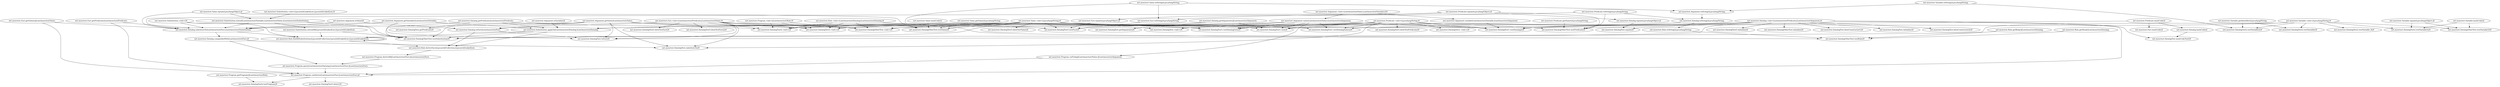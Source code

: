 digraph g {
	"net.mooctest.Value.equals(Ljava/lang/Object;)Z" -> "net.mooctest.Substitution.extend(Lnet/mooctest/Variable;Lnet/mooctest/Value;)Lnet/mooctest/Substitution;";
	"net.mooctest.Value.equals(Ljava/lang/Object;)Z" -> "net.mooctest.DatalogOtherTest.testValue()V";
	"net.mooctest.Value.equals(Ljava/lang/Object;)Z" -> "net.mooctest.Datalog.substituteTo(Lnet/mooctest/Fact;)Lnet/mooctest/Substitution;";
	"net.mooctest.Fact.<init>(Lnet/mooctest/Predicate;[Lnet/mooctest/Value;)V" -> "net.mooctest.DatalogTest.toFact()V";
	"net.mooctest.Fact.<init>(Lnet/mooctest/Predicate;[Lnet/mooctest/Value;)V" -> "net.mooctest.DatalogTest4.<init>()V";
	"net.mooctest.Fact.<init>(Lnet/mooctest/Predicate;[Lnet/mooctest/Value;)V" -> "net.mooctest.DatalogTest.substituteTo()V";
	"net.mooctest.Fact.<init>(Lnet/mooctest/Predicate;[Lnet/mooctest/Value;)V" -> "net.mooctest.DatalogTest5.<init>()V";
	"net.mooctest.Fact.<init>(Lnet/mooctest/Predicate;[Lnet/mooctest/Value;)V" -> "net.mooctest.DatalogOtherTest.<init>()V";
	"net.mooctest.Fact.<init>(Lnet/mooctest/Predicate;[Lnet/mooctest/Value;)V" -> "net.mooctest.DatalogTest5.blowTestFact()V";
	"net.mooctest.Fact.<init>(Lnet/mooctest/Predicate;[Lnet/mooctest/Value;)V" -> "net.mooctest.DatalogTest5.blowTestFact2()V";
	"net.mooctest.Fact.<init>(Lnet/mooctest/Predicate;[Lnet/mooctest/Value;)V" -> "net.mooctest.DatalogTest3.testFact()V";
	"net.mooctest.Fact.<init>(Lnet/mooctest/Predicate;[Lnet/mooctest/Value;)V" -> "net.mooctest.Datalog.toFact()Lnet/mooctest/Fact;";
	"net.mooctest.Variable.<init>(Ljava/lang/String;)V" -> "net.mooctest.DatalogOtherTest.testSubstitution()V";
	"net.mooctest.Variable.<init>(Ljava/lang/String;)V" -> "net.mooctest.DatalogOtherTest.testVariable3()V";
	"net.mooctest.Variable.<init>(Ljava/lang/String;)V" -> "net.mooctest.DatalogTest2.testVariable3()V";
	"net.mooctest.Variable.<init>(Ljava/lang/String;)V" -> "net.mooctest.DatalogTest2.testVariable()V";
	"net.mooctest.Variable.<init>(Ljava/lang/String;)V" -> "net.mooctest.DatalogTest2.testVariable_0()V";
	"net.mooctest.Variable.<init>(Ljava/lang/String;)V" -> "net.mooctest.DatalogTest2.testVariable2()V";
	"net.mooctest.Variable.<init>(Ljava/lang/String;)V" -> "net.mooctest.DatalogTest1.testDatalog2()V";
	"net.mooctest.Datalog.compatibleWith(Lnet/mooctest/Fact;)Z" -> "net.mooctest.DatalogTest.substituteTo()V";
	"net.mooctest.Datalog.compatibleWith(Lnet/mooctest/Fact;)Z" -> "net.mooctest.Program.query(Lnet/mooctest/Datalog;[Lnet/mooctest/Fact;)[Lnet/mooctest/Fact;";
	"net.mooctest.Datalog.substituteTo(Lnet/mooctest/Fact;)Lnet/mooctest/Substitution;" -> "net.mooctest.Rule.findAllSubstitutions(Ljava/util/Collection;Ljava/util/LinkedList;)Ljava/util/LinkedList;";
	"net.mooctest.Datalog.substituteTo(Lnet/mooctest/Fact;)Lnet/mooctest/Substitution;" -> "net.mooctest.Datalog.compatibleWith(Lnet/mooctest/Fact;)Z";
	"net.mooctest.Fact.equals(Ljava/lang/Object;)Z" -> "net.mooctest.DatalogTest3.testFact()V";
	"net.mooctest.Rule.<init>(Lnet/mooctest/Datalog;[Lnet/mooctest/Datalog;)V" -> "net.mooctest.DatalogTest4.<init>()V";
	"net.mooctest.Rule.<init>(Lnet/mooctest/Datalog;[Lnet/mooctest/Datalog;)V" -> "net.mooctest.DatalogTest5.<init>()V";
	"net.mooctest.Rule.<init>(Lnet/mooctest/Datalog;[Lnet/mooctest/Datalog;)V" -> "net.mooctest.DatalogOtherTest.<init>()V";
	"net.mooctest.Rule.<init>(Lnet/mooctest/Datalog;[Lnet/mooctest/Datalog;)V" -> "net.mooctest.DatalogOtherTest.testRule()V";
	"net.mooctest.Variable.hashCode()I" -> "net.mooctest.DatalogOtherTest.testVariable3()V";
	"net.mooctest.Variable.hashCode()I" -> "net.mooctest.DatalogTest2.testVariable3()V";
	"net.mooctest.Substitution.<init>()V" -> "net.mooctest.DatalogOtherTest.testSubstitution()V";
	"net.mooctest.Substitution.<init>()V" -> "net.mooctest.Rule.findAllSubstitutions(Ljava/util/Collection;Ljava/util/LinkedList;)Ljava/util/LinkedList;";
	"net.mooctest.Substitution.<init>()V" -> "net.mooctest.Datalog.substituteTo(Lnet/mooctest/Fact;)Lnet/mooctest/Substitution;";
	"net.mooctest.Fact.getValues()[Lnet/mooctest/Value;" -> "net.mooctest.Datalog.substituteTo(Lnet/mooctest/Fact;)Lnet/mooctest/Substitution;";
	"net.mooctest.Fact.getValues()[Lnet/mooctest/Value;" -> "net.mooctest.Program.canDerive(Lnet/mooctest/Fact;[Lnet/mooctest/Fact;)Z";
	"net.mooctest.Program.query(Lnet/mooctest/Datalog;[Lnet/mooctest/Fact;)[Lnet/mooctest/Fact;" -> "net.mooctest.Program.canDerive(Lnet/mooctest/Fact;[Lnet/mooctest/Fact;)Z";
	"net.mooctest.Rule.deriveOnce(Ljava/util/Collection;)Ljava/util/LinkedList;" -> "net.mooctest.Program.deriveAll([Lnet/mooctest/Fact;)[Lnet/mooctest/Fact;";
	"net.mooctest.Substitution.applyOn(Lnet/mooctest/Datalog;)Lnet/mooctest/Datalog;" -> "net.mooctest.DatalogOtherTest.testSubstitution()V";
	"net.mooctest.Substitution.applyOn(Lnet/mooctest/Datalog;)Lnet/mooctest/Datalog;" -> "net.mooctest.Rule.findAllSubstitutions(Ljava/util/Collection;Ljava/util/LinkedList;)Ljava/util/LinkedList;";
	"net.mooctest.Substitution.applyOn(Lnet/mooctest/Datalog;)Lnet/mooctest/Datalog;" -> "net.mooctest.Rule.deriveOnce(Ljava/util/Collection;)Ljava/util/LinkedList;";
	"net.mooctest.Value.hashCode()I" -> "net.mooctest.DatalogOtherTest.testValue()V";
	"net.mooctest.Argument.getVariable()Lnet/mooctest/Variable;" -> "net.mooctest.DatalogTest.toFact()V";
	"net.mooctest.Argument.getVariable()Lnet/mooctest/Variable;" -> "net.mooctest.Datalog.substituteTo(Lnet/mooctest/Fact;)Lnet/mooctest/Substitution;";
	"net.mooctest.Argument.getVariable()Lnet/mooctest/Variable;" -> "net.mooctest.Substitution.applyOn(Lnet/mooctest/Datalog;)Lnet/mooctest/Datalog;";
	"net.mooctest.Predicate.toString()Ljava/lang/String;" -> "net.mooctest.DatalogOtherTest.testPredicate()V";
	"net.mooctest.Predicate.toString()Ljava/lang/String;" -> "net.mooctest.Datalog.toString()Ljava/lang/String;";
	"net.mooctest.Predicate.toString()Ljava/lang/String;" -> "net.mooctest.Fact.toString()Ljava/lang/String;";
	"net.mooctest.Substitution.<init>(Ljava/util/LinkedList;Ljava/util/LinkedList;)V" -> "net.mooctest.Substitution.extend(Lnet/mooctest/Variable;Lnet/mooctest/Value;)Lnet/mooctest/Substitution;";
	"net.mooctest.Datalog.toString()Ljava/lang/String;" -> "net.mooctest.Rule.toString()Ljava/lang/String;";
	"net.mooctest.Datalog.toString()Ljava/lang/String;" -> "net.mooctest.DatalogTest1.testDatalog2()V";
	"net.mooctest.Predicate.equals(Ljava/lang/Object;)Z" -> "net.mooctest.DatalogOtherTest.testPredicate()V";
	"net.mooctest.Predicate.equals(Ljava/lang/Object;)Z" -> "net.mooctest.Datalog.equals(Ljava/lang/Object;)Z";
	"net.mooctest.Predicate.equals(Ljava/lang/Object;)Z" -> "net.mooctest.Datalog.substituteTo(Lnet/mooctest/Fact;)Lnet/mooctest/Substitution;";
	"net.mooctest.Predicate.equals(Ljava/lang/Object;)Z" -> "net.mooctest.Fact.equals(Ljava/lang/Object;)Z";
	"net.mooctest.Argument.variable(Lnet/mooctest/Variable;)Lnet/mooctest/Argument;" -> "net.mooctest.DatalogTest1.testDatalog2()V";
	"net.mooctest.Rule.getHead()Lnet/mooctest/Datalog;" -> "net.mooctest.DatalogOtherTest.testRule()V";
	"net.mooctest.Datalog.<init>(Lnet/mooctest/Predicate;[Lnet/mooctest/Argument;)V" -> "net.mooctest.DatalogTest5.initialize()V";
	"net.mooctest.Datalog.<init>(Lnet/mooctest/Predicate;[Lnet/mooctest/Argument;)V" -> "net.mooctest.DatalogOtherTest.initialize()V";
	"net.mooctest.Datalog.<init>(Lnet/mooctest/Predicate;[Lnet/mooctest/Argument;)V" -> "net.mooctest.DatalogTest.blowConstructor1()V";
	"net.mooctest.Datalog.<init>(Lnet/mooctest/Predicate;[Lnet/mooctest/Argument;)V" -> "net.mooctest.DatalogTest.hashCodeTest()V";
	"net.mooctest.Datalog.<init>(Lnet/mooctest/Predicate;[Lnet/mooctest/Argument;)V" -> "net.mooctest.Program.canDerive(Lnet/mooctest/Fact;[Lnet/mooctest/Fact;)Z";
	"net.mooctest.Datalog.<init>(Lnet/mooctest/Predicate;[Lnet/mooctest/Argument;)V" -> "net.mooctest.DatalogTest.toFact()V";
	"net.mooctest.Datalog.<init>(Lnet/mooctest/Predicate;[Lnet/mooctest/Argument;)V" -> "net.mooctest.DatalogTest1.testDatalogSames()V";
	"net.mooctest.Datalog.<init>(Lnet/mooctest/Predicate;[Lnet/mooctest/Argument;)V" -> "net.mooctest.DatalogTest1.testDatalogGets()V";
	"net.mooctest.Datalog.<init>(Lnet/mooctest/Predicate;[Lnet/mooctest/Argument;)V" -> "net.mooctest.DatalogTest.initialize()V";
	"net.mooctest.Datalog.<init>(Lnet/mooctest/Predicate;[Lnet/mooctest/Argument;)V" -> "net.mooctest.DatalogTest.blowConstructor2()V";
	"net.mooctest.Datalog.<init>(Lnet/mooctest/Predicate;[Lnet/mooctest/Argument;)V" -> "net.mooctest.DatalogTest.equals()V";
	"net.mooctest.Datalog.<init>(Lnet/mooctest/Predicate;[Lnet/mooctest/Argument;)V" -> "net.mooctest.DatalogTest1.test()V";
	"net.mooctest.Datalog.<init>(Lnet/mooctest/Predicate;[Lnet/mooctest/Argument;)V" -> "net.mooctest.DatalogTest1.testDatalog2()V";
	"net.mooctest.Datalog.<init>(Lnet/mooctest/Predicate;[Lnet/mooctest/Argument;)V" -> "net.mooctest.Substitution.applyOn(Lnet/mooctest/Datalog;)Lnet/mooctest/Datalog;";
	"net.mooctest.Substitution.extend(Lnet/mooctest/Variable;Lnet/mooctest/Value;)Lnet/mooctest/Substitution;" -> "net.mooctest.DatalogOtherTest.testSubstitution()V";
	"net.mooctest.Substitution.extend(Lnet/mooctest/Variable;Lnet/mooctest/Value;)Lnet/mooctest/Substitution;" -> "net.mooctest.Substitution.extendAll(Ljava/util/LinkedList;)Ljava/util/LinkedList;";
	"net.mooctest.Substitution.extend(Lnet/mooctest/Variable;Lnet/mooctest/Value;)Lnet/mooctest/Substitution;" -> "net.mooctest.Datalog.substituteTo(Lnet/mooctest/Fact;)Lnet/mooctest/Substitution;";
	"net.mooctest.Argument.getValue()Lnet/mooctest/Value;" -> "net.mooctest.DatalogOtherTest.testSubstitution()V";
	"net.mooctest.Argument.getValue()Lnet/mooctest/Value;" -> "net.mooctest.DatalogTest.toFact()V";
	"net.mooctest.Argument.getValue()Lnet/mooctest/Value;" -> "net.mooctest.DatalogTest4.<init>()V";
	"net.mooctest.Argument.getValue()Lnet/mooctest/Value;" -> "net.mooctest.DatalogTest.substituteTo()V";
	"net.mooctest.Argument.getValue()Lnet/mooctest/Value;" -> "net.mooctest.DatalogTest5.<init>()V";
	"net.mooctest.Argument.getValue()Lnet/mooctest/Value;" -> "net.mooctest.DatalogOtherTest.<init>()V";
	"net.mooctest.Argument.getValue()Lnet/mooctest/Value;" -> "net.mooctest.Datalog.substituteTo(Lnet/mooctest/Fact;)Lnet/mooctest/Substitution;";
	"net.mooctest.Argument.getValue()Lnet/mooctest/Value;" -> "net.mooctest.Datalog.toFact()Lnet/mooctest/Fact;";
	"net.mooctest.Program.valToArg([Lnet/mooctest/Value;)[Lnet/mooctest/Argument;" -> "net.mooctest.Program.canDerive(Lnet/mooctest/Fact;[Lnet/mooctest/Fact;)Z";
	"net.mooctest.Predicate.hashCode()I" -> "net.mooctest.DatalogOtherTest.testPredicate()V";
	"net.mooctest.Predicate.hashCode()I" -> "net.mooctest.Datalog.hashCode()I";
	"net.mooctest.Predicate.hashCode()I" -> "net.mooctest.Fact.hashCode()I";
	"net.mooctest.Variable.toString()Ljava/lang/String;" -> "net.mooctest.DatalogTest2.testVariable2()V";
	"net.mooctest.Variable.toString()Ljava/lang/String;" -> "net.mooctest.Argument.toString()Ljava/lang/String;";
	"net.mooctest.Program.canDerive(Lnet/mooctest/Fact;[Lnet/mooctest/Fact;)Z" -> "net.mooctest.DatalogTest4.testProgram()V";
	"net.mooctest.Program.canDerive(Lnet/mooctest/Fact;[Lnet/mooctest/Fact;)Z" -> "net.mooctest.DatalogTest5.blow1()V";
	"net.mooctest.Argument.value(Lnet/mooctest/Value;)Lnet/mooctest/Argument;" -> "net.mooctest.DatalogTest4.<init>()V";
	"net.mooctest.Argument.value(Lnet/mooctest/Value;)Lnet/mooctest/Argument;" -> "net.mooctest.Program.valToArg([Lnet/mooctest/Value;)[Lnet/mooctest/Argument;";
	"net.mooctest.Argument.value(Lnet/mooctest/Value;)Lnet/mooctest/Argument;" -> "net.mooctest.DatalogTest.<init>()V";
	"net.mooctest.Argument.value(Lnet/mooctest/Value;)Lnet/mooctest/Argument;" -> "net.mooctest.DatalogTest1.testDatalogSames()V";
	"net.mooctest.Argument.value(Lnet/mooctest/Value;)Lnet/mooctest/Argument;" -> "net.mooctest.DatalogTest1.testDatalogGets()V";
	"net.mooctest.Argument.value(Lnet/mooctest/Value;)Lnet/mooctest/Argument;" -> "net.mooctest.DatalogTest5.<init>()V";
	"net.mooctest.Argument.value(Lnet/mooctest/Value;)Lnet/mooctest/Argument;" -> "net.mooctest.DatalogOtherTest.<init>()V";
	"net.mooctest.Argument.value(Lnet/mooctest/Value;)Lnet/mooctest/Argument;" -> "net.mooctest.DatalogTest1.test()V";
	"net.mooctest.Argument.value(Lnet/mooctest/Value;)Lnet/mooctest/Argument;" -> "net.mooctest.DatalogTest1.testDatalog2()V";
	"net.mooctest.Argument.value(Lnet/mooctest/Value;)Lnet/mooctest/Argument;" -> "net.mooctest.Substitution.applyOn(Lnet/mooctest/Datalog;)Lnet/mooctest/Datalog;";
	"net.mooctest.Substitution.extendAll(Ljava/util/LinkedList;)Ljava/util/LinkedList;" -> "net.mooctest.DatalogOtherTest.testSubstitution()V";
	"net.mooctest.Substitution.extendAll(Ljava/util/LinkedList;)Ljava/util/LinkedList;" -> "net.mooctest.Rule.findAllSubstitutions(Ljava/util/Collection;Ljava/util/LinkedList;)Ljava/util/LinkedList;";
	"net.mooctest.Datalog.getPredicate()Lnet/mooctest/Predicate;" -> "net.mooctest.DatalogTest.getPredicate()V";
	"net.mooctest.Datalog.getPredicate()Lnet/mooctest/Predicate;" -> "net.mooctest.DatalogOtherTest.testSubstitution()V";
	"net.mooctest.Datalog.getPredicate()Lnet/mooctest/Predicate;" -> "net.mooctest.DatalogTest1.testDatalogGets()V";
	"net.mooctest.Datalog.getPredicate()Lnet/mooctest/Predicate;" -> "net.mooctest.Substitution.applyOn(Lnet/mooctest/Datalog;)Lnet/mooctest/Datalog;";
	"net.mooctest.Rule.findAllSubstitutions(Ljava/util/Collection;Ljava/util/LinkedList;)Ljava/util/LinkedList;" -> "net.mooctest.Rule.findAllSubstitutions(Ljava/util/Collection;Ljava/util/LinkedList;)Ljava/util/LinkedList;";
	"net.mooctest.Rule.findAllSubstitutions(Ljava/util/Collection;Ljava/util/LinkedList;)Ljava/util/LinkedList;" -> "net.mooctest.Rule.deriveOnce(Ljava/util/Collection;)Ljava/util/LinkedList;";
	"net.mooctest.Variable.getIdentifier()Ljava/lang/String;" -> "net.mooctest.DatalogTest2.testVariable()V";
	"net.mooctest.Variable.getIdentifier()Ljava/lang/String;" -> "net.mooctest.DatalogTest2.testVariable2()V";
	"net.mooctest.Datalog.equals(Ljava/lang/Object;)Z" -> "net.mooctest.DatalogTest.equals()V";
	"net.mooctest.Program.<init>([Lnet/mooctest/Rule;)V" -> "net.mooctest.DatalogTest4.<init>()V";
	"net.mooctest.Program.<init>([Lnet/mooctest/Rule;)V" -> "net.mooctest.DatalogTest5.<init>()V";
	"net.mooctest.Program.<init>([Lnet/mooctest/Rule;)V" -> "net.mooctest.DatalogOtherTest.<init>()V";
	"net.mooctest.Argument.<init>(Lnet/mooctest/Value;Lnet/mooctest/Variable;Z)V" -> "net.mooctest.Argument.variable(Lnet/mooctest/Variable;)Lnet/mooctest/Argument;";
	"net.mooctest.Argument.<init>(Lnet/mooctest/Value;Lnet/mooctest/Variable;Z)V" -> "net.mooctest.Argument.value(Lnet/mooctest/Value;)Lnet/mooctest/Argument;";
	"net.mooctest.Argument.isVariable()Z" -> "net.mooctest.Substitution.applyOn(Lnet/mooctest/Datalog;)Lnet/mooctest/Datalog;";
	"net.mooctest.Variable.equals(Ljava/lang/Object;)Z" -> "net.mooctest.DatalogOtherTest.testVariable3()V";
	"net.mooctest.Variable.equals(Ljava/lang/Object;)Z" -> "net.mooctest.DatalogTest2.testVariable3()V";
	"net.mooctest.Datalog.getArguments()[Lnet/mooctest/Argument;" -> "net.mooctest.DatalogTest.getArguments()V";
	"net.mooctest.Datalog.getArguments()[Lnet/mooctest/Argument;" -> "net.mooctest.DatalogTest1.test()V";
	"net.mooctest.Datalog.getArguments()[Lnet/mooctest/Argument;" -> "net.mooctest.Substitution.applyOn(Lnet/mooctest/Datalog;)Lnet/mooctest/Datalog;";
	"net.mooctest.Rule.getBody()[Lnet/mooctest/Datalog;" -> "net.mooctest.DatalogOtherTest.testRule()V";
	"net.mooctest.Predicate.getName()Ljava/lang/String;" -> "net.mooctest.DatalogOtherTest.testPredicate()V";
	"net.mooctest.Argument.toString()Ljava/lang/String;" -> "net.mooctest.Datalog.toString()Ljava/lang/String;";
	"net.mooctest.Value.getValue()Ljava/lang/String;" -> "net.mooctest.DatalogOtherTest.testValue()V";
	"net.mooctest.Argument.isValue()Z" -> "net.mooctest.Datalog.substituteTo(Lnet/mooctest/Fact;)Lnet/mooctest/Substitution;";
	"net.mooctest.Argument.isValue()Z" -> "net.mooctest.Datalog.toFact()Lnet/mooctest/Fact;";
	"net.mooctest.Fact.toString()Ljava/lang/String;" -> "net.mooctest.DatalogTest3.testFact()V";
	"net.mooctest.Datalog.hashCode()I" -> "net.mooctest.DatalogTest.hashCodeTest()V";
	"net.mooctest.Program.deriveAll([Lnet/mooctest/Fact;)[Lnet/mooctest/Fact;" -> "net.mooctest.Program.query(Lnet/mooctest/Datalog;[Lnet/mooctest/Fact;)[Lnet/mooctest/Fact;";
	"net.mooctest.Rule.toString()Ljava/lang/String;" -> "net.mooctest.DatalogOtherTest.testRule()V";
	"net.mooctest.Program.getProgram()[Lnet/mooctest/Rule;" -> "net.mooctest.DatalogTest4.testProgram()V";
	"net.mooctest.Fact.getPredicate()Lnet/mooctest/Predicate;" -> "net.mooctest.Datalog.substituteTo(Lnet/mooctest/Fact;)Lnet/mooctest/Substitution;";
	"net.mooctest.Fact.getPredicate()Lnet/mooctest/Predicate;" -> "net.mooctest.Program.canDerive(Lnet/mooctest/Fact;[Lnet/mooctest/Fact;)Z";
	"net.mooctest.Value.toString()Ljava/lang/String;" -> "net.mooctest.DatalogOtherTest.testValue()V";
	"net.mooctest.Value.toString()Ljava/lang/String;" -> "net.mooctest.Argument.toString()Ljava/lang/String;";
	"net.mooctest.Value.toString()Ljava/lang/String;" -> "net.mooctest.Fact.toString()Ljava/lang/String;";
	"net.mooctest.Value.<init>(Ljava/lang/String;)V" -> "net.mooctest.DatalogOtherTest.testSubstitution()V";
	"net.mooctest.Value.<init>(Ljava/lang/String;)V" -> "net.mooctest.DatalogTest4.<init>()V";
	"net.mooctest.Value.<init>(Ljava/lang/String;)V" -> "net.mooctest.DatalogOtherTest.testValue()V";
	"net.mooctest.Value.<init>(Ljava/lang/String;)V" -> "net.mooctest.DatalogTest.<init>()V";
	"net.mooctest.Value.<init>(Ljava/lang/String;)V" -> "net.mooctest.DatalogTest1.testDatalogSames()V";
	"net.mooctest.Value.<init>(Ljava/lang/String;)V" -> "net.mooctest.DatalogTest1.testDatalogGets()V";
	"net.mooctest.Value.<init>(Ljava/lang/String;)V" -> "net.mooctest.DatalogTest5.<init>()V";
	"net.mooctest.Value.<init>(Ljava/lang/String;)V" -> "net.mooctest.DatalogOtherTest.<init>()V";
	"net.mooctest.Value.<init>(Ljava/lang/String;)V" -> "net.mooctest.DatalogTest1.test()V";
	"net.mooctest.Value.<init>(Ljava/lang/String;)V" -> "net.mooctest.DatalogTest5.blowTestValue()V";
	"net.mooctest.Value.<init>(Ljava/lang/String;)V" -> "net.mooctest.DatalogTest1.testDatalog2()V";
	"net.mooctest.Value.<init>(Ljava/lang/String;)V" -> "net.mooctest.DatalogTest3.testFact()V";
	"net.mooctest.Predicate.<init>(Ljava/lang/String;)V" -> "net.mooctest.DatalogTest4.<init>()V";
	"net.mooctest.Predicate.<init>(Ljava/lang/String;)V" -> "net.mooctest.DatalogTest.<init>()V";
	"net.mooctest.Predicate.<init>(Ljava/lang/String;)V" -> "net.mooctest.DatalogTest.substituteTo()V";
	"net.mooctest.Predicate.<init>(Ljava/lang/String;)V" -> "net.mooctest.DatalogTest1.<init>()V";
	"net.mooctest.Predicate.<init>(Ljava/lang/String;)V" -> "net.mooctest.DatalogTest3.testFact()V";
	"net.mooctest.Predicate.<init>(Ljava/lang/String;)V" -> "net.mooctest.DatalogOtherTest.testPredicate()V";
	"net.mooctest.Predicate.<init>(Ljava/lang/String;)V" -> "net.mooctest.DatalogTest1.testDatalogSames()V";
	"net.mooctest.Predicate.<init>(Ljava/lang/String;)V" -> "net.mooctest.DatalogTest5.blowTestPredicate()V";
	"net.mooctest.Predicate.<init>(Ljava/lang/String;)V" -> "net.mooctest.DatalogTest1.testDatalogGets()V";
	"net.mooctest.Predicate.<init>(Ljava/lang/String;)V" -> "net.mooctest.DatalogTest5.<init>()V";
	"net.mooctest.Predicate.<init>(Ljava/lang/String;)V" -> "net.mooctest.DatalogOtherTest.<init>()V";
	"net.mooctest.Predicate.<init>(Ljava/lang/String;)V" -> "net.mooctest.DatalogTest1.test()V";
	"net.mooctest.Predicate.<init>(Ljava/lang/String;)V" -> "net.mooctest.DatalogTest1.testDatalog2()V";
	"net.mooctest.Datalog.toFact()Lnet/mooctest/Fact;" -> "net.mooctest.DatalogTest.toFact()V";
	"net.mooctest.Datalog.toFact()Lnet/mooctest/Fact;" -> "net.mooctest.Rule.deriveOnce(Ljava/util/Collection;)Ljava/util/LinkedList;";
}